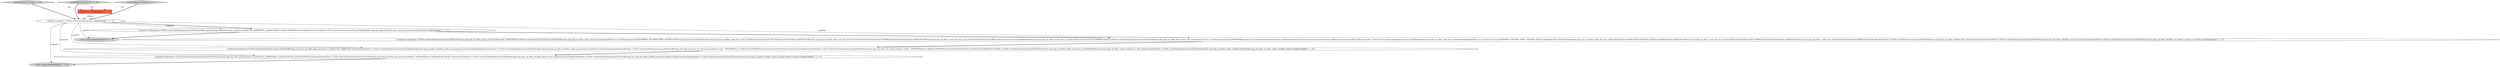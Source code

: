 digraph {
6 [style = filled, label = "Composite parent@@@2@@@['1', '1', '1']", fillcolor = tomato, shape = box image = "AAA0AAABBB1BBB"];
4 [style = filled, label = "{Composite paramsGroup = UIUtils.createControlGroup(composite,SQLEditorMessages.pref_page_sql_editor_group_parameters,2,GridData.FILL_HORIZONTAL,0)enableSQLParameters = UIUtils.createCheckbox(paramsGroup,SQLEditorMessages.pref_page_sql_editor_checkbox_enable_sql_parameters,null,false,2)enableSQLAnonymousParameters = UIUtils.createCheckbox(paramsGroup,SQLEditorMessages.pref_page_sql_editor_checkbox_enable_sql_anonymous_parameters,null,false,2)anonymousParameterMarkText = UIUtils.createLabelText(paramsGroup,SQLEditorMessages.pref_page_sql_editor_text_anonymous_parameter_mark,\"\",SWT.BORDER,new GridData(32,SWT.DEFAULT))anonymousParameterMarkText.setTextLimit(1)namedParameterPrefixText = UIUtils.createLabelText(paramsGroup,SQLEditorMessages.pref_page_sql_editor_text_named_parameter_prefix,\"\",SWT.BORDER,new GridData(32,SWT.DEFAULT))namedParameterPrefixText.setTextLimit(1)enableParametersInDDL = UIUtils.createCheckbox(paramsGroup,SQLEditorMessages.pref_page_sql_editor_enable_parameters_in_ddl,SQLEditorMessages.pref_page_sql_editor_enable_parameters_in_ddl_tip,false,2)enableVariables = UIUtils.createCheckbox(paramsGroup,SQLEditorMessages.pref_page_sql_editor_enable_variables,SQLEditorMessages.pref_page_sql_editor_enable_variables_tip,false,2)}@@@51@@@['1', '1', '0']", fillcolor = white, shape = ellipse image = "AAA0AAABBB1BBB"];
5 [style = filled, label = "return composite@@@69@@@['1', '1', '0']", fillcolor = lightgray, shape = ellipse image = "AAA0AAABBB1BBB"];
0 [style = filled, label = "{Composite commonGroup = UIUtils.createControlGroup(composite,UIDashboardMessages.pref_page_dashboards_group_common,2,GridData.FILL_HORIZONTAL | GridData.VERTICAL_ALIGN_BEGINNING,0){openSeparateConnectionCheck = UIUtils.createCheckbox(commonGroup,UIDashboardMessages.pref_page_dashboards_open_separate_connection_label,null,false,2)}}@@@4@@@['1', '1', '1']", fillcolor = white, shape = ellipse image = "AAA0AAABBB1BBB"];
2 [style = filled, label = "createPreferenceContent['1', '0', '0']", fillcolor = lightgray, shape = diamond image = "AAA0AAABBB1BBB"];
1 [style = filled, label = "{Composite scriptsGroup = UIUtils.createControlGroup(composite,SQLEditorMessages.pref_page_sql_editor_group_scripts,2,GridData.FILL_HORIZONTAL,0){UIUtils.createControlLabel(scriptsGroup,SQLEditorMessages.pref_page_sql_editor_label_commit_type)commitTypeCombo = new Combo(scriptsGroup,SWT.BORDER | SWT.DROP_DOWN | SWT.READ_ONLY)commitTypeCombo.add(SQLEditorMessages.pref_page_sql_editor_combo_item_script_end,SQLScriptCommitType.AT_END.ordinal())commitTypeCombo.add(SQLEditorMessages.pref_page_sql_editor_combo_item_each_line_autocommit,SQLScriptCommitType.AUTOCOMMIT.ordinal())commitTypeCombo.add(SQLEditorMessages.pref_page_sql_editor_combo_item_each_spec_line,SQLScriptCommitType.NLINES.ordinal())commitTypeCombo.add(SQLEditorMessages.pref_page_sql_editor_combo_item_no_commit,SQLScriptCommitType.NO_COMMIT.ordinal())}{UIUtils.createControlLabel(scriptsGroup,SQLEditorMessages.pref_page_sql_editor_label_commit_after_line)commitLinesText = new Spinner(scriptsGroup,SWT.BORDER)commitLinesText.setSelection(0)commitLinesText.setDigits(0)commitLinesText.setIncrement(1)commitLinesText.setMinimum(1)commitLinesText.setMaximum(1024 * 1024)}{UIUtils.createControlLabel(scriptsGroup,SQLEditorMessages.pref_page_sql_editor_label_error_handling)errorHandlingCombo = new Combo(scriptsGroup,SWT.BORDER | SWT.DROP_DOWN | SWT.READ_ONLY)errorHandlingCombo.add(SQLEditorMessages.pref_page_sql_editor_combo_item_stop_rollback,SQLScriptErrorHandling.STOP_ROLLBACK.ordinal())errorHandlingCombo.add(SQLEditorMessages.pref_page_sql_editor_combo_item_stop_commit,SQLScriptErrorHandling.STOP_COMMIT.ordinal())errorHandlingCombo.add(SQLEditorMessages.pref_page_sql_editor_combo_item_ignore,SQLScriptErrorHandling.IGNORE.ordinal())}fetchResultSetsCheck = UIUtils.createCheckbox(scriptsGroup,SQLEditorMessages.pref_page_sql_editor_checkbox_fetch_resultsets,null,false,2)resetCursorCheck = UIUtils.createCheckbox(scriptsGroup,SQLEditorMessages.pref_page_sql_editor_checkbox_reset_cursor,null,false,2)maxEditorCheck = UIUtils.createCheckbox(scriptsGroup,SQLEditorMessages.pref_page_sql_editor_checkbox_max_editor_on_script_exec,null,false,2)}@@@21@@@['1', '1', '0']", fillcolor = white, shape = ellipse image = "AAA0AAABBB1BBB"];
3 [style = filled, label = "Composite composite = UIUtils.createPlaceholder(parent,2,5)@@@3@@@['1', '1', '1']", fillcolor = white, shape = ellipse image = "AAA0AAABBB1BBB"];
8 [style = filled, label = "createPreferenceContent['0', '1', '0']", fillcolor = lightgray, shape = diamond image = "AAA0AAABBB2BBB"];
10 [style = filled, label = "return composite@@@10@@@['0', '0', '1']", fillcolor = lightgray, shape = ellipse image = "AAA0AAABBB3BBB"];
9 [style = filled, label = "createPreferenceContent['0', '0', '1']", fillcolor = lightgray, shape = diamond image = "AAA0AAABBB3BBB"];
7 [style = filled, label = "{Composite delimGroup = UIUtils.createControlGroup(composite,SQLEditorMessages.pref_page_sql_editor_group_delimiters,2,GridData.FILL_HORIZONTAL | GridData.VERTICAL_ALIGN_BEGINNING,0)statementDelimiterText = UIUtils.createLabelText(delimGroup,SQLEditorMessages.pref_page_sql_editor_text_statement_delimiter,\"\",SWT.BORDER,new GridData(32,SWT.DEFAULT))ignoreNativeDelimiter = UIUtils.createCheckbox(delimGroup,SQLEditorMessages.pref_page_sql_editor_checkbox_ignore_native_delimiter,null,false,2)blankLineDelimiter = UIUtils.createCheckbox(delimGroup,SQLEditorMessages.pref_page_sql_editor_checkbox_blank_line_delimiter,null,false,2)removeTrailingDelimiter = UIUtils.createCheckbox(delimGroup,SQLEditorMessages.pref_page_sql_editor_checkbox_remove_trailing_delimiter,null,false,2)}@@@62@@@['1', '1', '0']", fillcolor = white, shape = ellipse image = "AAA0AAABBB1BBB"];
7->5 [style = bold, label=""];
3->10 [style = solid, label="composite"];
0->10 [style = bold, label=""];
9->3 [style = bold, label=""];
8->6 [style = dotted, label="true"];
3->5 [style = solid, label="composite"];
2->6 [style = dotted, label="true"];
9->6 [style = dotted, label="true"];
4->7 [style = bold, label=""];
2->3 [style = bold, label=""];
3->7 [style = solid, label="composite"];
3->4 [style = solid, label="composite"];
3->0 [style = bold, label=""];
0->1 [style = bold, label=""];
6->3 [style = solid, label="parent"];
8->3 [style = bold, label=""];
1->4 [style = bold, label=""];
3->0 [style = solid, label="composite"];
3->1 [style = solid, label="composite"];
}
